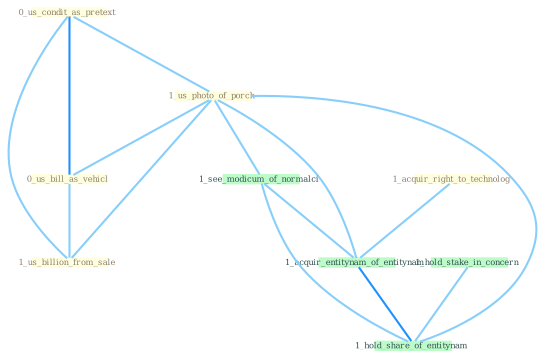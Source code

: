 Graph G{ 
    node
    [shape=polygon,style=filled,width=.5,height=.06,color="#BDFCC9",fixedsize=true,fontsize=4,
    fontcolor="#2f4f4f"];
    {node
    [color="#ffffe0", fontcolor="#8b7d6b"] "0_us_condit_as_pretext " "1_acquir_right_to_technolog " "1_us_photo_of_porch " "0_us_bill_as_vehicl " "1_us_billion_from_sale "}
{node [color="#fff0f5", fontcolor="#b22222"]}
edge [color="#B0E2FF"];

	"0_us_condit_as_pretext " -- "1_us_photo_of_porch " [w="1", color="#87cefa" ];
	"0_us_condit_as_pretext " -- "0_us_bill_as_vehicl " [w="2", color="#1e90ff" , len=0.8];
	"0_us_condit_as_pretext " -- "1_us_billion_from_sale " [w="1", color="#87cefa" ];
	"1_acquir_right_to_technolog " -- "1_acquir_entitynam_of_entitynam " [w="1", color="#87cefa" ];
	"1_us_photo_of_porch " -- "0_us_bill_as_vehicl " [w="1", color="#87cefa" ];
	"1_us_photo_of_porch " -- "1_us_billion_from_sale " [w="1", color="#87cefa" ];
	"1_us_photo_of_porch " -- "1_see_modicum_of_normalci " [w="1", color="#87cefa" ];
	"1_us_photo_of_porch " -- "1_acquir_entitynam_of_entitynam " [w="1", color="#87cefa" ];
	"1_us_photo_of_porch " -- "1_hold_share_of_entitynam " [w="1", color="#87cefa" ];
	"0_us_bill_as_vehicl " -- "1_us_billion_from_sale " [w="1", color="#87cefa" ];
	"1_hold_stake_in_concern " -- "1_hold_share_of_entitynam " [w="1", color="#87cefa" ];
	"1_see_modicum_of_normalci " -- "1_acquir_entitynam_of_entitynam " [w="1", color="#87cefa" ];
	"1_see_modicum_of_normalci " -- "1_hold_share_of_entitynam " [w="1", color="#87cefa" ];
	"1_acquir_entitynam_of_entitynam " -- "1_hold_share_of_entitynam " [w="2", color="#1e90ff" , len=0.8];
}